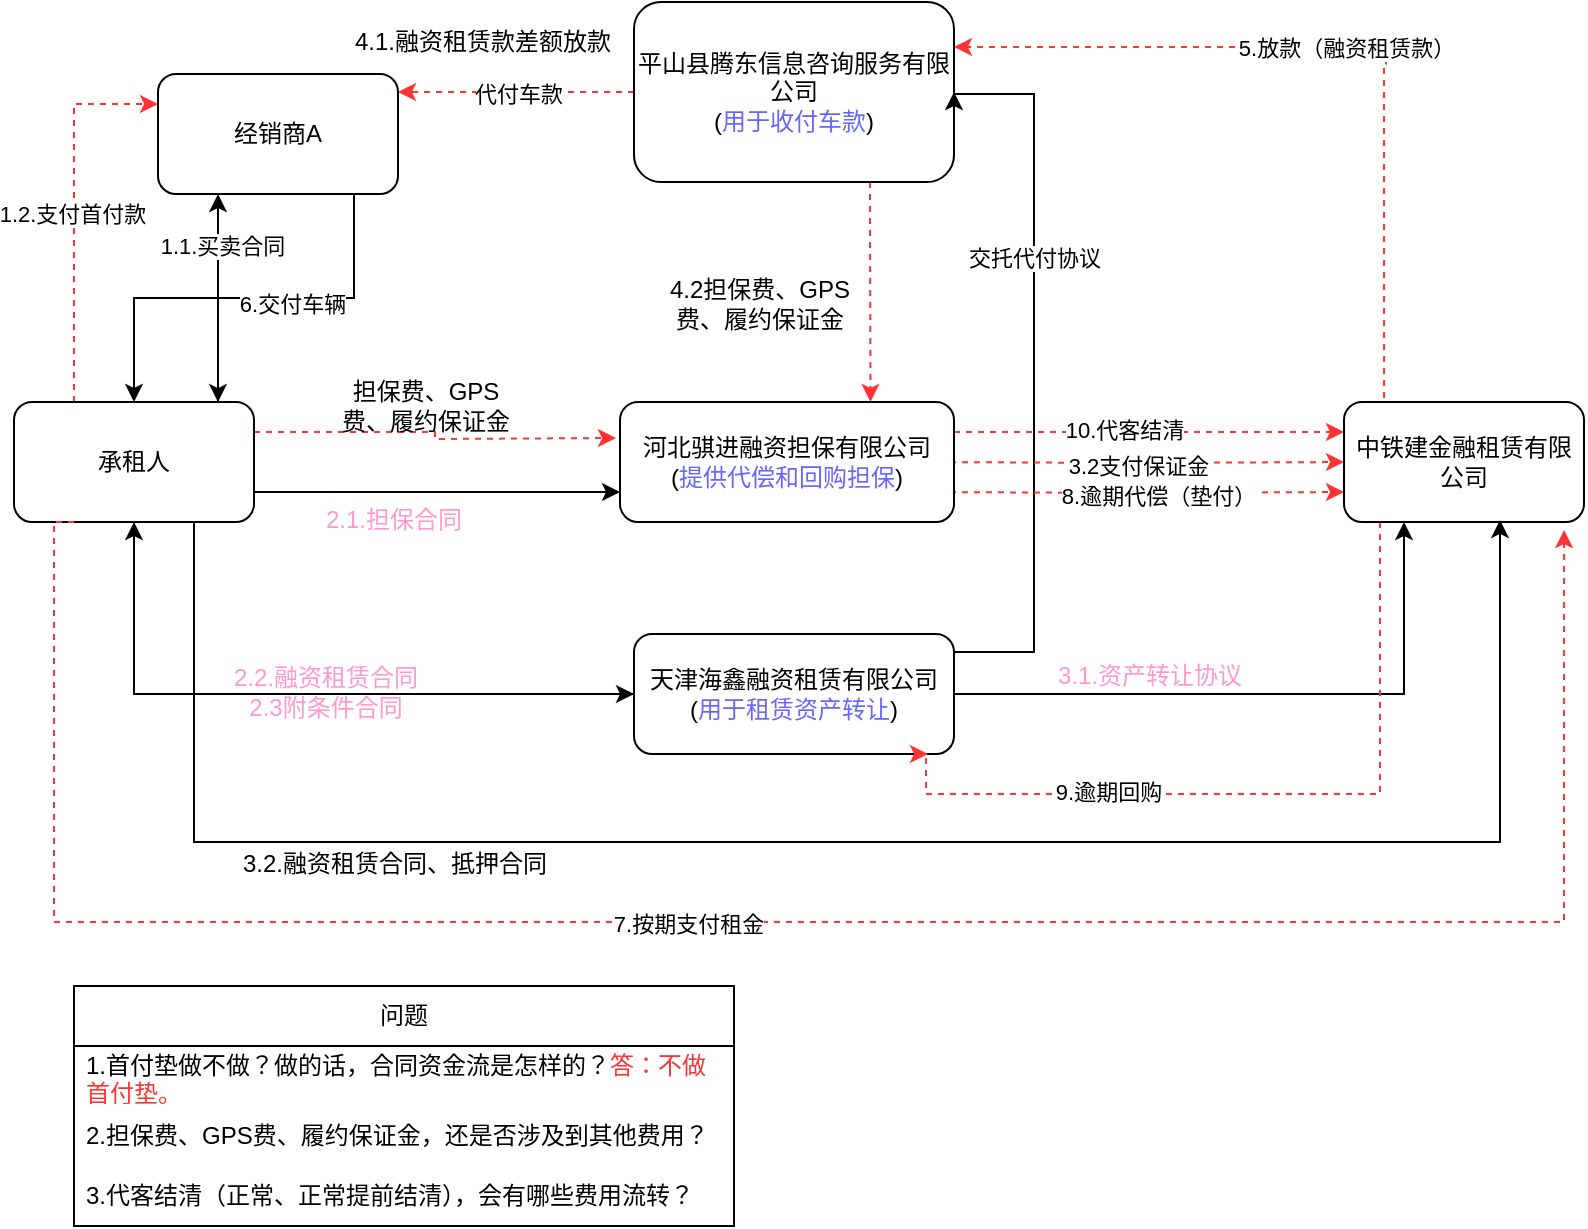 <mxfile version="24.8.6">
  <diagram name="Page-1" id="fRfgBuuNZVQ_U8t8CYqR">
    <mxGraphModel dx="1434" dy="746" grid="1" gridSize="10" guides="1" tooltips="1" connect="1" arrows="1" fold="1" page="1" pageScale="1" pageWidth="850" pageHeight="1100" math="0" shadow="0">
      <root>
        <mxCell id="0" />
        <mxCell id="1" parent="0" />
        <mxCell id="B6epGFHpPmpgxB0K8m7q-38" style="edgeStyle=orthogonalEdgeStyle;rounded=0;orthogonalLoop=1;jettySize=auto;html=1;entryX=1;entryY=0.5;entryDx=0;entryDy=0;dashed=1;strokeColor=#FF3333;" edge="1" parent="1" source="B6epGFHpPmpgxB0K8m7q-1">
          <mxGeometry relative="1" as="geometry">
            <mxPoint x="202" y="105" as="targetPoint" />
          </mxGeometry>
        </mxCell>
        <mxCell id="B6epGFHpPmpgxB0K8m7q-39" value="代付车款" style="edgeLabel;html=1;align=center;verticalAlign=middle;resizable=0;points=[];" vertex="1" connectable="0" parent="B6epGFHpPmpgxB0K8m7q-38">
          <mxGeometry x="-0.023" y="1" relative="1" as="geometry">
            <mxPoint as="offset" />
          </mxGeometry>
        </mxCell>
        <mxCell id="B6epGFHpPmpgxB0K8m7q-73" style="edgeStyle=orthogonalEdgeStyle;rounded=0;orthogonalLoop=1;jettySize=auto;html=1;entryX=0.75;entryY=0;entryDx=0;entryDy=0;dashed=1;strokeColor=#FF3333;" edge="1" parent="1" source="B6epGFHpPmpgxB0K8m7q-1" target="B6epGFHpPmpgxB0K8m7q-4">
          <mxGeometry relative="1" as="geometry">
            <Array as="points">
              <mxPoint x="438" y="170" />
              <mxPoint x="438" y="170" />
            </Array>
          </mxGeometry>
        </mxCell>
        <mxCell id="B6epGFHpPmpgxB0K8m7q-1" value="平山县腾东信息咨询服务有限公司&lt;div&gt;(&lt;font color=&quot;#6666ff&quot;&gt;用于收付车款&lt;/font&gt;)&lt;/div&gt;" style="rounded=1;whiteSpace=wrap;html=1;" vertex="1" parent="1">
          <mxGeometry x="320" y="60" width="160" height="90" as="geometry" />
        </mxCell>
        <mxCell id="B6epGFHpPmpgxB0K8m7q-15" style="edgeStyle=orthogonalEdgeStyle;rounded=0;orthogonalLoop=1;jettySize=auto;html=1;entryX=0.5;entryY=1;entryDx=0;entryDy=0;" edge="1" parent="1" source="B6epGFHpPmpgxB0K8m7q-2" target="B6epGFHpPmpgxB0K8m7q-10">
          <mxGeometry relative="1" as="geometry" />
        </mxCell>
        <mxCell id="B6epGFHpPmpgxB0K8m7q-29" style="edgeStyle=orthogonalEdgeStyle;rounded=0;orthogonalLoop=1;jettySize=auto;html=1;entryX=0.25;entryY=1;entryDx=0;entryDy=0;exitX=1;exitY=0.5;exitDx=0;exitDy=0;" edge="1" parent="1" source="B6epGFHpPmpgxB0K8m7q-2" target="B6epGFHpPmpgxB0K8m7q-11">
          <mxGeometry relative="1" as="geometry">
            <mxPoint x="527" y="406" as="sourcePoint" />
          </mxGeometry>
        </mxCell>
        <mxCell id="B6epGFHpPmpgxB0K8m7q-48" style="edgeStyle=orthogonalEdgeStyle;rounded=0;orthogonalLoop=1;jettySize=auto;html=1;entryX=1;entryY=0.5;entryDx=0;entryDy=0;" edge="1" parent="1" target="B6epGFHpPmpgxB0K8m7q-1">
          <mxGeometry relative="1" as="geometry">
            <mxPoint x="471" y="385" as="sourcePoint" />
            <Array as="points">
              <mxPoint x="520" y="385" />
              <mxPoint x="520" y="106" />
            </Array>
          </mxGeometry>
        </mxCell>
        <mxCell id="B6epGFHpPmpgxB0K8m7q-49" value="交托代付协议" style="edgeLabel;html=1;align=center;verticalAlign=middle;resizable=0;points=[];" vertex="1" connectable="0" parent="B6epGFHpPmpgxB0K8m7q-48">
          <mxGeometry x="0.336" y="-1" relative="1" as="geometry">
            <mxPoint x="-1" as="offset" />
          </mxGeometry>
        </mxCell>
        <mxCell id="B6epGFHpPmpgxB0K8m7q-2" value="天津海鑫融资租赁有限公司&lt;div&gt;(&lt;font color=&quot;#6666ff&quot;&gt;用于租赁资产转让&lt;/font&gt;)&lt;/div&gt;" style="rounded=1;whiteSpace=wrap;html=1;" vertex="1" parent="1">
          <mxGeometry x="320" y="376" width="160" height="60" as="geometry" />
        </mxCell>
        <mxCell id="B6epGFHpPmpgxB0K8m7q-32" style="edgeStyle=orthogonalEdgeStyle;rounded=0;orthogonalLoop=1;jettySize=auto;html=1;entryX=0;entryY=0.5;entryDx=0;entryDy=0;dashed=1;strokeColor=#FF3333;" edge="1" parent="1" target="B6epGFHpPmpgxB0K8m7q-11">
          <mxGeometry relative="1" as="geometry">
            <mxPoint x="466" y="290" as="sourcePoint" />
          </mxGeometry>
        </mxCell>
        <mxCell id="B6epGFHpPmpgxB0K8m7q-35" value="3.2支付保证金" style="edgeLabel;html=1;align=center;verticalAlign=middle;resizable=0;points=[];" vertex="1" connectable="0" parent="B6epGFHpPmpgxB0K8m7q-32">
          <mxGeometry x="-0.084" y="-1" relative="1" as="geometry">
            <mxPoint x="10" as="offset" />
          </mxGeometry>
        </mxCell>
        <mxCell id="B6epGFHpPmpgxB0K8m7q-50" style="edgeStyle=orthogonalEdgeStyle;rounded=0;orthogonalLoop=1;jettySize=auto;html=1;exitX=1;exitY=0.75;exitDx=0;exitDy=0;entryX=0;entryY=0.75;entryDx=0;entryDy=0;dashed=1;strokeColor=#FF3333;" edge="1" parent="1" target="B6epGFHpPmpgxB0K8m7q-11">
          <mxGeometry relative="1" as="geometry">
            <mxPoint x="466" y="305" as="sourcePoint" />
          </mxGeometry>
        </mxCell>
        <mxCell id="B6epGFHpPmpgxB0K8m7q-51" value="8.逾期代偿（垫付）" style="edgeLabel;html=1;align=center;verticalAlign=middle;resizable=0;points=[];" vertex="1" connectable="0" parent="B6epGFHpPmpgxB0K8m7q-50">
          <mxGeometry x="-0.645" y="2" relative="1" as="geometry">
            <mxPoint x="79" y="4" as="offset" />
          </mxGeometry>
        </mxCell>
        <mxCell id="B6epGFHpPmpgxB0K8m7q-74" style="edgeStyle=orthogonalEdgeStyle;rounded=0;orthogonalLoop=1;jettySize=auto;html=1;entryX=0;entryY=0.25;entryDx=0;entryDy=0;dashed=1;strokeColor=#FF3333;" edge="1" parent="1" source="B6epGFHpPmpgxB0K8m7q-4" target="B6epGFHpPmpgxB0K8m7q-11">
          <mxGeometry relative="1" as="geometry">
            <Array as="points">
              <mxPoint x="520" y="275" />
              <mxPoint x="520" y="275" />
            </Array>
          </mxGeometry>
        </mxCell>
        <mxCell id="B6epGFHpPmpgxB0K8m7q-75" value="10.代客结清" style="edgeLabel;html=1;align=center;verticalAlign=middle;resizable=0;points=[];" vertex="1" connectable="0" parent="B6epGFHpPmpgxB0K8m7q-74">
          <mxGeometry x="-0.128" y="1" relative="1" as="geometry">
            <mxPoint as="offset" />
          </mxGeometry>
        </mxCell>
        <mxCell id="B6epGFHpPmpgxB0K8m7q-4" value="河北骐进融资担保有限公司&lt;div&gt;(&lt;font color=&quot;#6666ff&quot;&gt;提供代偿和回购担保&lt;/font&gt;)&lt;/div&gt;" style="rounded=1;whiteSpace=wrap;html=1;" vertex="1" parent="1">
          <mxGeometry x="313" y="260" width="167" height="60" as="geometry" />
        </mxCell>
        <mxCell id="B6epGFHpPmpgxB0K8m7q-17" style="edgeStyle=orthogonalEdgeStyle;rounded=0;orthogonalLoop=1;jettySize=auto;html=1;entryX=0.5;entryY=0;entryDx=0;entryDy=0;" edge="1" parent="1" source="B6epGFHpPmpgxB0K8m7q-6" target="B6epGFHpPmpgxB0K8m7q-10">
          <mxGeometry relative="1" as="geometry">
            <Array as="points">
              <mxPoint x="180" y="208" />
              <mxPoint x="70" y="208" />
            </Array>
          </mxGeometry>
        </mxCell>
        <mxCell id="B6epGFHpPmpgxB0K8m7q-18" value="6.交付车辆" style="edgeLabel;html=1;align=center;verticalAlign=middle;resizable=0;points=[];" vertex="1" connectable="0" parent="B6epGFHpPmpgxB0K8m7q-17">
          <mxGeometry x="-0.225" y="3" relative="1" as="geometry">
            <mxPoint as="offset" />
          </mxGeometry>
        </mxCell>
        <mxCell id="B6epGFHpPmpgxB0K8m7q-6" value="经销商A" style="rounded=1;whiteSpace=wrap;html=1;" vertex="1" parent="1">
          <mxGeometry x="82" y="96" width="120" height="60" as="geometry" />
        </mxCell>
        <mxCell id="B6epGFHpPmpgxB0K8m7q-13" style="edgeStyle=orthogonalEdgeStyle;rounded=0;orthogonalLoop=1;jettySize=auto;html=1;entryX=0;entryY=0.5;entryDx=0;entryDy=0;exitX=0.5;exitY=1;exitDx=0;exitDy=0;" edge="1" parent="1" source="B6epGFHpPmpgxB0K8m7q-10" target="B6epGFHpPmpgxB0K8m7q-2">
          <mxGeometry relative="1" as="geometry" />
        </mxCell>
        <mxCell id="B6epGFHpPmpgxB0K8m7q-56" style="edgeStyle=orthogonalEdgeStyle;rounded=0;orthogonalLoop=1;jettySize=auto;html=1;dashed=1;strokeColor=#FF3333;exitX=1;exitY=0.25;exitDx=0;exitDy=0;" edge="1" parent="1" source="B6epGFHpPmpgxB0K8m7q-10">
          <mxGeometry relative="1" as="geometry">
            <mxPoint x="181" y="278" as="sourcePoint" />
            <mxPoint x="311" y="278" as="targetPoint" />
          </mxGeometry>
        </mxCell>
        <mxCell id="B6epGFHpPmpgxB0K8m7q-62" style="edgeStyle=orthogonalEdgeStyle;rounded=0;orthogonalLoop=1;jettySize=auto;html=1;exitX=0.25;exitY=0;exitDx=0;exitDy=0;entryX=0;entryY=0.25;entryDx=0;entryDy=0;dashed=1;strokeColor=#FF3333;" edge="1" parent="1" source="B6epGFHpPmpgxB0K8m7q-10" target="B6epGFHpPmpgxB0K8m7q-6">
          <mxGeometry relative="1" as="geometry" />
        </mxCell>
        <mxCell id="B6epGFHpPmpgxB0K8m7q-63" value="1.2.支付首付款" style="edgeLabel;html=1;align=center;verticalAlign=middle;resizable=0;points=[];" vertex="1" connectable="0" parent="B6epGFHpPmpgxB0K8m7q-62">
          <mxGeometry x="-0.016" y="1" relative="1" as="geometry">
            <mxPoint as="offset" />
          </mxGeometry>
        </mxCell>
        <mxCell id="B6epGFHpPmpgxB0K8m7q-66" style="edgeStyle=orthogonalEdgeStyle;rounded=0;orthogonalLoop=1;jettySize=auto;html=1;entryX=0.25;entryY=1;entryDx=0;entryDy=0;" edge="1" parent="1" source="B6epGFHpPmpgxB0K8m7q-10" target="B6epGFHpPmpgxB0K8m7q-6">
          <mxGeometry relative="1" as="geometry">
            <Array as="points">
              <mxPoint x="112" y="250" />
              <mxPoint x="112" y="250" />
            </Array>
          </mxGeometry>
        </mxCell>
        <mxCell id="B6epGFHpPmpgxB0K8m7q-71" style="edgeStyle=orthogonalEdgeStyle;rounded=0;orthogonalLoop=1;jettySize=auto;html=1;entryX=0;entryY=0.75;entryDx=0;entryDy=0;" edge="1" parent="1" source="B6epGFHpPmpgxB0K8m7q-10" target="B6epGFHpPmpgxB0K8m7q-4">
          <mxGeometry relative="1" as="geometry">
            <Array as="points">
              <mxPoint x="170" y="305" />
              <mxPoint x="170" y="305" />
            </Array>
          </mxGeometry>
        </mxCell>
        <mxCell id="B6epGFHpPmpgxB0K8m7q-10" value="承租人" style="rounded=1;whiteSpace=wrap;html=1;" vertex="1" parent="1">
          <mxGeometry x="10" y="260" width="120" height="60" as="geometry" />
        </mxCell>
        <mxCell id="B6epGFHpPmpgxB0K8m7q-45" style="edgeStyle=orthogonalEdgeStyle;rounded=0;orthogonalLoop=1;jettySize=auto;html=1;entryX=0.5;entryY=1;entryDx=0;entryDy=0;dashed=1;strokeColor=#FF3333;" edge="1" parent="1" source="B6epGFHpPmpgxB0K8m7q-11">
          <mxGeometry relative="1" as="geometry">
            <mxPoint x="467" y="436" as="targetPoint" />
            <Array as="points">
              <mxPoint x="693" y="456" />
              <mxPoint x="466" y="456" />
            </Array>
          </mxGeometry>
        </mxCell>
        <mxCell id="B6epGFHpPmpgxB0K8m7q-46" value="9.逾期回购" style="edgeLabel;html=1;align=center;verticalAlign=middle;resizable=0;points=[];" vertex="1" connectable="0" parent="B6epGFHpPmpgxB0K8m7q-45">
          <mxGeometry x="0.415" y="-1" relative="1" as="geometry">
            <mxPoint x="-1" as="offset" />
          </mxGeometry>
        </mxCell>
        <mxCell id="B6epGFHpPmpgxB0K8m7q-52" value="5.放款（融资租赁款）" style="edgeStyle=orthogonalEdgeStyle;rounded=0;orthogonalLoop=1;jettySize=auto;html=1;entryX=1;entryY=0.25;entryDx=0;entryDy=0;dashed=1;strokeColor=#FF3333;exitX=0.167;exitY=-0.033;exitDx=0;exitDy=0;exitPerimeter=0;" edge="1" parent="1" source="B6epGFHpPmpgxB0K8m7q-11" target="B6epGFHpPmpgxB0K8m7q-1">
          <mxGeometry relative="1" as="geometry">
            <mxPoint x="696" y="239" as="sourcePoint" />
            <mxPoint x="517" y="82.5" as="targetPoint" />
            <Array as="points">
              <mxPoint x="695" y="91" />
              <mxPoint x="696" y="91" />
              <mxPoint x="696" y="83" />
            </Array>
          </mxGeometry>
        </mxCell>
        <mxCell id="B6epGFHpPmpgxB0K8m7q-11" value="中铁建金融租赁有限公司" style="rounded=1;whiteSpace=wrap;html=1;" vertex="1" parent="1">
          <mxGeometry x="675" y="260" width="120" height="60" as="geometry" />
        </mxCell>
        <mxCell id="B6epGFHpPmpgxB0K8m7q-19" value="2.2.融资租赁合同&lt;br&gt;2.3附条件合同" style="text;html=1;align=center;verticalAlign=middle;whiteSpace=wrap;rounded=0;fontColor=#FF99CC;" vertex="1" parent="1">
          <mxGeometry x="106" y="390" width="120" height="30" as="geometry" />
        </mxCell>
        <mxCell id="B6epGFHpPmpgxB0K8m7q-23" style="edgeStyle=orthogonalEdgeStyle;rounded=0;orthogonalLoop=1;jettySize=auto;html=1;entryX=0.65;entryY=0.983;entryDx=0;entryDy=0;entryPerimeter=0;" edge="1" parent="1" target="B6epGFHpPmpgxB0K8m7q-11">
          <mxGeometry relative="1" as="geometry">
            <mxPoint x="100" y="320" as="sourcePoint" />
            <mxPoint x="756" y="330" as="targetPoint" />
            <Array as="points">
              <mxPoint x="100" y="320" />
              <mxPoint x="100" y="480" />
              <mxPoint x="753" y="480" />
            </Array>
          </mxGeometry>
        </mxCell>
        <mxCell id="B6epGFHpPmpgxB0K8m7q-24" value="3.2.融资租赁合同、抵押合同" style="text;html=1;align=center;verticalAlign=middle;whiteSpace=wrap;rounded=0;" vertex="1" parent="1">
          <mxGeometry x="121" y="471" width="159" height="40" as="geometry" />
        </mxCell>
        <mxCell id="B6epGFHpPmpgxB0K8m7q-27" style="edgeStyle=orthogonalEdgeStyle;rounded=0;orthogonalLoop=1;jettySize=auto;html=1;dashed=1;strokeColor=#FF3333;entryX=0.917;entryY=1.067;entryDx=0;entryDy=0;entryPerimeter=0;exitX=0.25;exitY=1;exitDx=0;exitDy=0;" edge="1" parent="1" source="B6epGFHpPmpgxB0K8m7q-10" target="B6epGFHpPmpgxB0K8m7q-11">
          <mxGeometry relative="1" as="geometry">
            <mxPoint x="30" y="324" as="sourcePoint" />
            <mxPoint x="746" y="340" as="targetPoint" />
            <Array as="points">
              <mxPoint x="30" y="320" />
              <mxPoint x="30" y="520" />
              <mxPoint x="785" y="520" />
            </Array>
          </mxGeometry>
        </mxCell>
        <mxCell id="B6epGFHpPmpgxB0K8m7q-28" value="7.按期支付租金" style="edgeLabel;html=1;align=center;verticalAlign=middle;resizable=0;points=[];" vertex="1" connectable="0" parent="B6epGFHpPmpgxB0K8m7q-27">
          <mxGeometry x="-0.092" y="-1" relative="1" as="geometry">
            <mxPoint as="offset" />
          </mxGeometry>
        </mxCell>
        <mxCell id="B6epGFHpPmpgxB0K8m7q-31" value="3.1.资产转让协议" style="text;html=1;align=center;verticalAlign=middle;whiteSpace=wrap;rounded=0;fontColor=#FF99CC;" vertex="1" parent="1">
          <mxGeometry x="523" y="382" width="110" height="30" as="geometry" />
        </mxCell>
        <mxCell id="B6epGFHpPmpgxB0K8m7q-37" value="2.1.担保合同" style="text;html=1;align=center;verticalAlign=middle;whiteSpace=wrap;rounded=0;fontColor=#FF99CC;" vertex="1" parent="1">
          <mxGeometry x="160" y="304" width="80" height="30" as="geometry" />
        </mxCell>
        <mxCell id="B6epGFHpPmpgxB0K8m7q-53" value="4.1.融资租赁款差额放款" style="text;html=1;align=center;verticalAlign=middle;whiteSpace=wrap;rounded=0;" vertex="1" parent="1">
          <mxGeometry x="178" y="65" width="133" height="30" as="geometry" />
        </mxCell>
        <mxCell id="B6epGFHpPmpgxB0K8m7q-57" value="担保费、GPS费、履约保证金" style="text;html=1;align=center;verticalAlign=middle;whiteSpace=wrap;rounded=0;" vertex="1" parent="1">
          <mxGeometry x="167" y="247" width="98" height="30" as="geometry" />
        </mxCell>
        <mxCell id="B6epGFHpPmpgxB0K8m7q-58" value="问题" style="swimlane;fontStyle=0;childLayout=stackLayout;horizontal=1;startSize=30;horizontalStack=0;resizeParent=1;resizeParentMax=0;resizeLast=0;collapsible=1;marginBottom=0;whiteSpace=wrap;html=1;" vertex="1" parent="1">
          <mxGeometry x="40" y="552" width="330" height="120" as="geometry" />
        </mxCell>
        <mxCell id="B6epGFHpPmpgxB0K8m7q-59" value="1.首付垫做不做？做的话，合同资金流是怎样的？&lt;font color=&quot;#ff3333&quot;&gt;答：不做首付垫。&lt;/font&gt;" style="text;strokeColor=none;fillColor=none;align=left;verticalAlign=middle;spacingLeft=4;spacingRight=4;overflow=hidden;points=[[0,0.5],[1,0.5]];portConstraint=eastwest;rotatable=0;whiteSpace=wrap;html=1;" vertex="1" parent="B6epGFHpPmpgxB0K8m7q-58">
          <mxGeometry y="30" width="330" height="30" as="geometry" />
        </mxCell>
        <mxCell id="B6epGFHpPmpgxB0K8m7q-60" value="2.&lt;span style=&quot;text-align: center;&quot;&gt;担保费、GPS费、履约保证金，还是否涉及到其他费用？&lt;/span&gt;" style="text;strokeColor=none;fillColor=none;align=left;verticalAlign=middle;spacingLeft=4;spacingRight=4;overflow=hidden;points=[[0,0.5],[1,0.5]];portConstraint=eastwest;rotatable=0;whiteSpace=wrap;html=1;" vertex="1" parent="B6epGFHpPmpgxB0K8m7q-58">
          <mxGeometry y="60" width="330" height="30" as="geometry" />
        </mxCell>
        <mxCell id="B6epGFHpPmpgxB0K8m7q-61" value="3.代客结清（正常、正常提前结清），会有哪些费用流转？" style="text;strokeColor=none;fillColor=none;align=left;verticalAlign=middle;spacingLeft=4;spacingRight=4;overflow=hidden;points=[[0,0.5],[1,0.5]];portConstraint=eastwest;rotatable=0;whiteSpace=wrap;html=1;" vertex="1" parent="B6epGFHpPmpgxB0K8m7q-58">
          <mxGeometry y="90" width="330" height="30" as="geometry" />
        </mxCell>
        <mxCell id="B6epGFHpPmpgxB0K8m7q-65" style="edgeStyle=orthogonalEdgeStyle;rounded=0;orthogonalLoop=1;jettySize=auto;html=1;entryX=0.85;entryY=0.067;entryDx=0;entryDy=0;entryPerimeter=0;" edge="1" parent="1">
          <mxGeometry relative="1" as="geometry">
            <mxPoint x="112" y="160" as="sourcePoint" />
            <mxPoint x="112" y="260.02" as="targetPoint" />
          </mxGeometry>
        </mxCell>
        <mxCell id="B6epGFHpPmpgxB0K8m7q-67" value="1.1.买卖合同" style="edgeLabel;html=1;align=center;verticalAlign=middle;resizable=0;points=[];" vertex="1" connectable="0" parent="B6epGFHpPmpgxB0K8m7q-65">
          <mxGeometry x="-0.56" y="2" relative="1" as="geometry">
            <mxPoint as="offset" />
          </mxGeometry>
        </mxCell>
        <mxCell id="B6epGFHpPmpgxB0K8m7q-68" value="4.2担保费、GPS费、履约保证金" style="text;html=1;align=center;verticalAlign=middle;whiteSpace=wrap;rounded=0;" vertex="1" parent="1">
          <mxGeometry x="334" y="196" width="98" height="30" as="geometry" />
        </mxCell>
      </root>
    </mxGraphModel>
  </diagram>
</mxfile>
